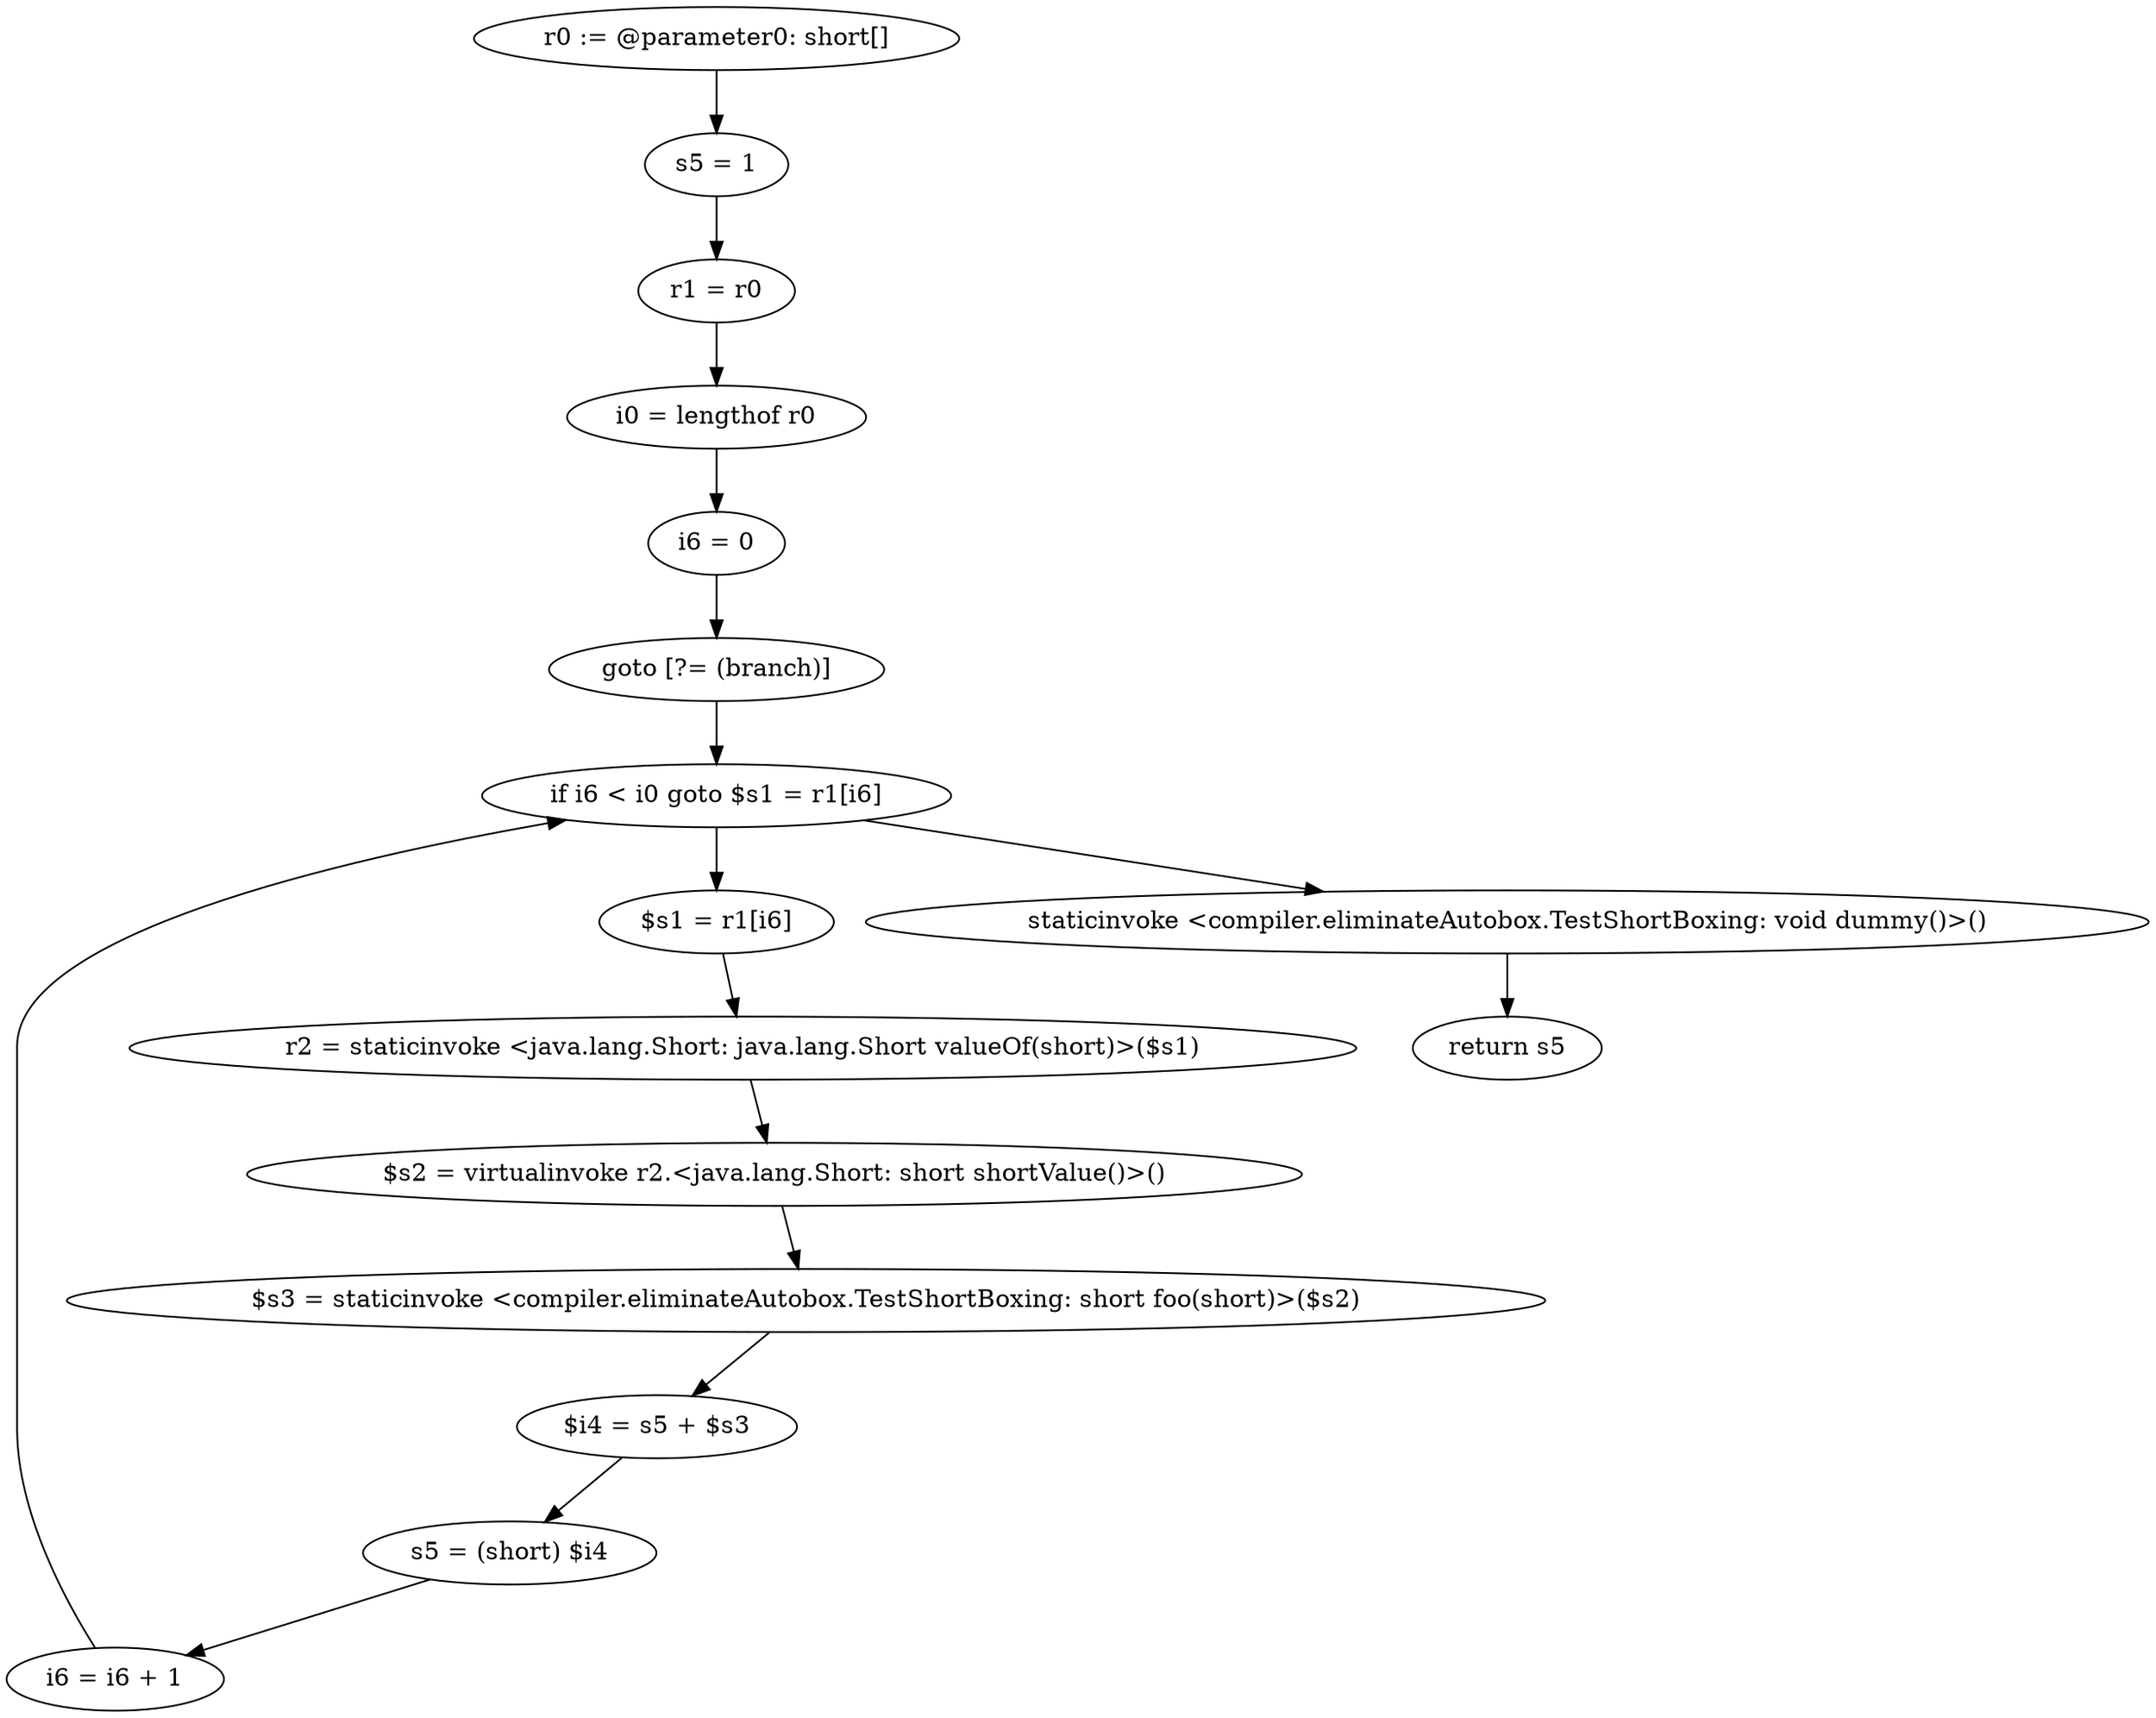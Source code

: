 digraph "unitGraph" {
    "r0 := @parameter0: short[]"
    "s5 = 1"
    "r1 = r0"
    "i0 = lengthof r0"
    "i6 = 0"
    "goto [?= (branch)]"
    "$s1 = r1[i6]"
    "r2 = staticinvoke <java.lang.Short: java.lang.Short valueOf(short)>($s1)"
    "$s2 = virtualinvoke r2.<java.lang.Short: short shortValue()>()"
    "$s3 = staticinvoke <compiler.eliminateAutobox.TestShortBoxing: short foo(short)>($s2)"
    "$i4 = s5 + $s3"
    "s5 = (short) $i4"
    "i6 = i6 + 1"
    "if i6 < i0 goto $s1 = r1[i6]"
    "staticinvoke <compiler.eliminateAutobox.TestShortBoxing: void dummy()>()"
    "return s5"
    "r0 := @parameter0: short[]"->"s5 = 1";
    "s5 = 1"->"r1 = r0";
    "r1 = r0"->"i0 = lengthof r0";
    "i0 = lengthof r0"->"i6 = 0";
    "i6 = 0"->"goto [?= (branch)]";
    "goto [?= (branch)]"->"if i6 < i0 goto $s1 = r1[i6]";
    "$s1 = r1[i6]"->"r2 = staticinvoke <java.lang.Short: java.lang.Short valueOf(short)>($s1)";
    "r2 = staticinvoke <java.lang.Short: java.lang.Short valueOf(short)>($s1)"->"$s2 = virtualinvoke r2.<java.lang.Short: short shortValue()>()";
    "$s2 = virtualinvoke r2.<java.lang.Short: short shortValue()>()"->"$s3 = staticinvoke <compiler.eliminateAutobox.TestShortBoxing: short foo(short)>($s2)";
    "$s3 = staticinvoke <compiler.eliminateAutobox.TestShortBoxing: short foo(short)>($s2)"->"$i4 = s5 + $s3";
    "$i4 = s5 + $s3"->"s5 = (short) $i4";
    "s5 = (short) $i4"->"i6 = i6 + 1";
    "i6 = i6 + 1"->"if i6 < i0 goto $s1 = r1[i6]";
    "if i6 < i0 goto $s1 = r1[i6]"->"staticinvoke <compiler.eliminateAutobox.TestShortBoxing: void dummy()>()";
    "if i6 < i0 goto $s1 = r1[i6]"->"$s1 = r1[i6]";
    "staticinvoke <compiler.eliminateAutobox.TestShortBoxing: void dummy()>()"->"return s5";
}
